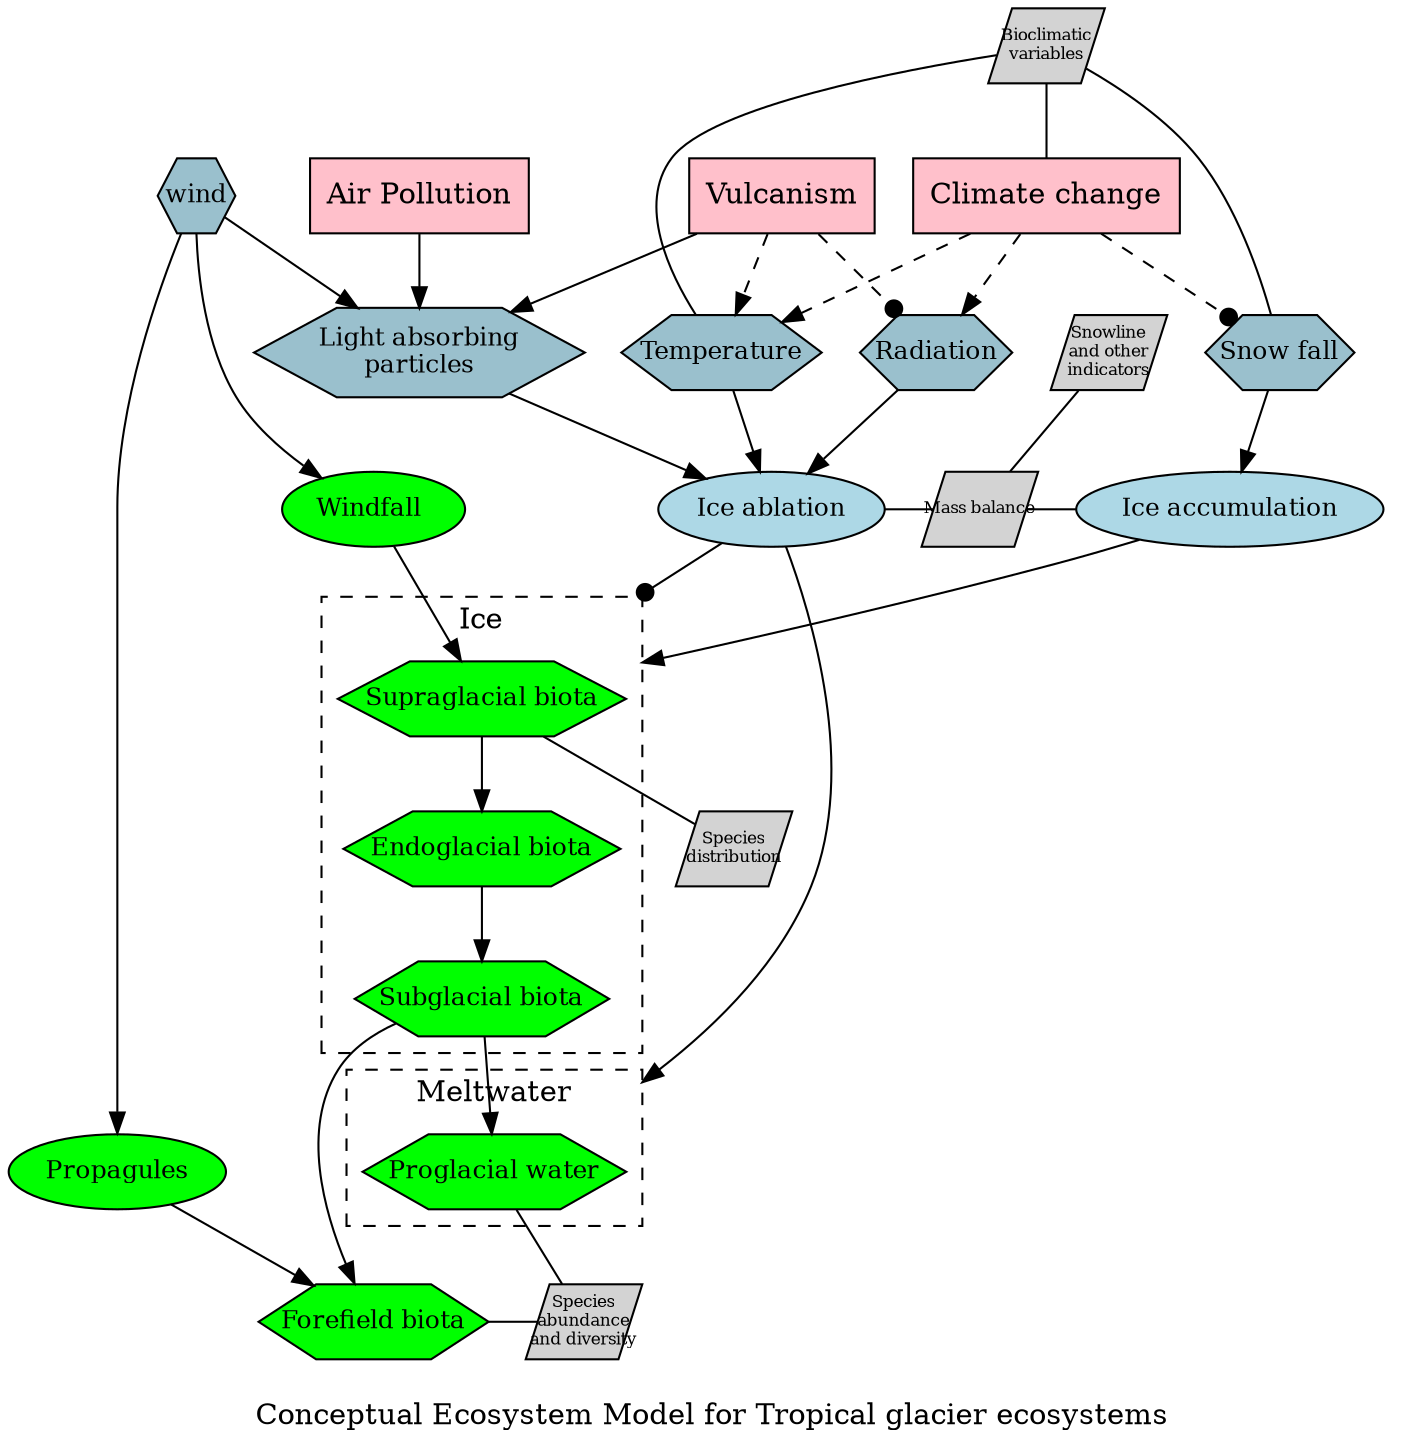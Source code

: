 digraph G {
    label = "Conceptual Ecosystem Model for Tropical glacier ecosystems"
    compound=true; #nodesep=1.0;
    #rankdir="LR"
    #layout=fdp
    #layout=neato
    #concentrate=True;
    rankdir=TB;
    #layout=twopi;
    { node [ shape=parallelogram fontsize=8 fixedsize=true fillcolor=lightgrey style=filled]
        IN1 [label="Bioclimatic\nvariables"]
        IN2 [label="Snowline\nand other\nindicators"]
        IN3 [label="Mass balance"]
        IN4 [label="Species\ndistribution"]
        IN5 [label="Species\nabundance\nand diversity"]
    }
  {
    node [margin=0 fillcolor= lightblue3 fontcolor=black fontsize=12 width=0.5 shape= hexagon style=filled fixedsize=false]
    AE1 [label="Snow fall"]
    AE2 [label="Temperature"]
    AE3 [label="Radiation"]
    AE4 [label="Light absorbing\nparticles"]
    AE5 [label="wind"]
    #AE5 [label="Ice substrate"]
    #AE6 [label="Meltwater"]
  }
  {
    node [ shape=ellipse fillcolor=lightblue fontsize=12 style=filled]
    AP1 [label="Ice accumulation"]
    AP2 [label="Ice ablation"]
  }
  {
    node [shape=rectangle fillcolor=pink style=filled ]
    TR1 [label="Air Pollution"]
    TR2 [label="Vulcanism"]
    TR3 [label="Climate change"]
  }
  {
    node [ shape=ellipse fillcolor=green fontsize=12 style=filled]
    BP1 [label="Propagules"]
    BP2 [label="Windfall "] # (nutrients and propagules)
  }
  {
    node [margin=0 fillcolor="green" fontcolor=black fontsize=12 width=0.5 shape=hexagon style=filled fixedsize=false]
    CB1 [label="Supraglacial biota"]
    CB2 [label="Endoglacial biota"]
    CB3 [label="Subglacial biota"]
    CB4 [label="Proglacial water"]
    CB5 [label="Forefield biota"]
  }
  subgraph clusterBio {
      label=""
      style="invis"
      rank="same";

    subgraph clusterIce {
          label = "Ice" style = "dashed" pos="topright"
        #subgraph {
            CB1 -> CB2 -> CB3
        #}
    }
    subgraph clusterMelt {
      label = "Meltwater" style = "dashed"
      CB4
    }
    subgraph {
        CB5 IN5
    }
    }

  subgraph clusterMB {
      rank="same";
      label=""
      style="invis"
      {AP1 AP2 IN3}
  }
  CB1->IN4 [ arrowhead=none ]

   AP2 -> CB1 [arrowhead=dot lhead=clusterIce]
   AP1 -> CB1 [lhead=clusterIce]
   AP2 -> CB4 [lhead=clusterMelt]
   IN2->IN3 [ arrowhead=none ]

    BP2 -> CB1
    CB3 -> {CB4 CB5}
    #BP1 -> {CB2 CB3}
    #CB1 -> BP1
    AE5 -> {AE4 BP2 BP1}
    BP1 -> CB5
  TR1 -> AE4
  TR2 -> AE2 [ style=dashed ]
  TR2 -> AE4
  TR2 -> AE3 [arrowhead=dot style=dashed]
  TR3 -> {AE2 AE3} [ style=dashed ]
  TR3 -> AE1 [arrowhead=dot style=dashed]
  AE1 -> AP1
  AE2 -> AP2
  AE3 -> AP2
  AE4 -> AP2

  {AE1 AE2}->IN1->TR3 [ arrowhead=none ]
  AP1->IN3->AP2 [arrowhead=none]
  CB4->IN5->CB5 [arrowhead=none]
}
